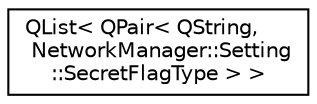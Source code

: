 digraph "类继承关系图"
{
  edge [fontname="Helvetica",fontsize="10",labelfontname="Helvetica",labelfontsize="10"];
  node [fontname="Helvetica",fontsize="10",shape=record];
  rankdir="LR";
  Node0 [label="QList\< QPair\< QString,\l NetworkManager::Setting\l::SecretFlagType \> \>",height=0.2,width=0.4,color="black", fillcolor="white", style="filled",URL="$class_q_list.html"];
}

